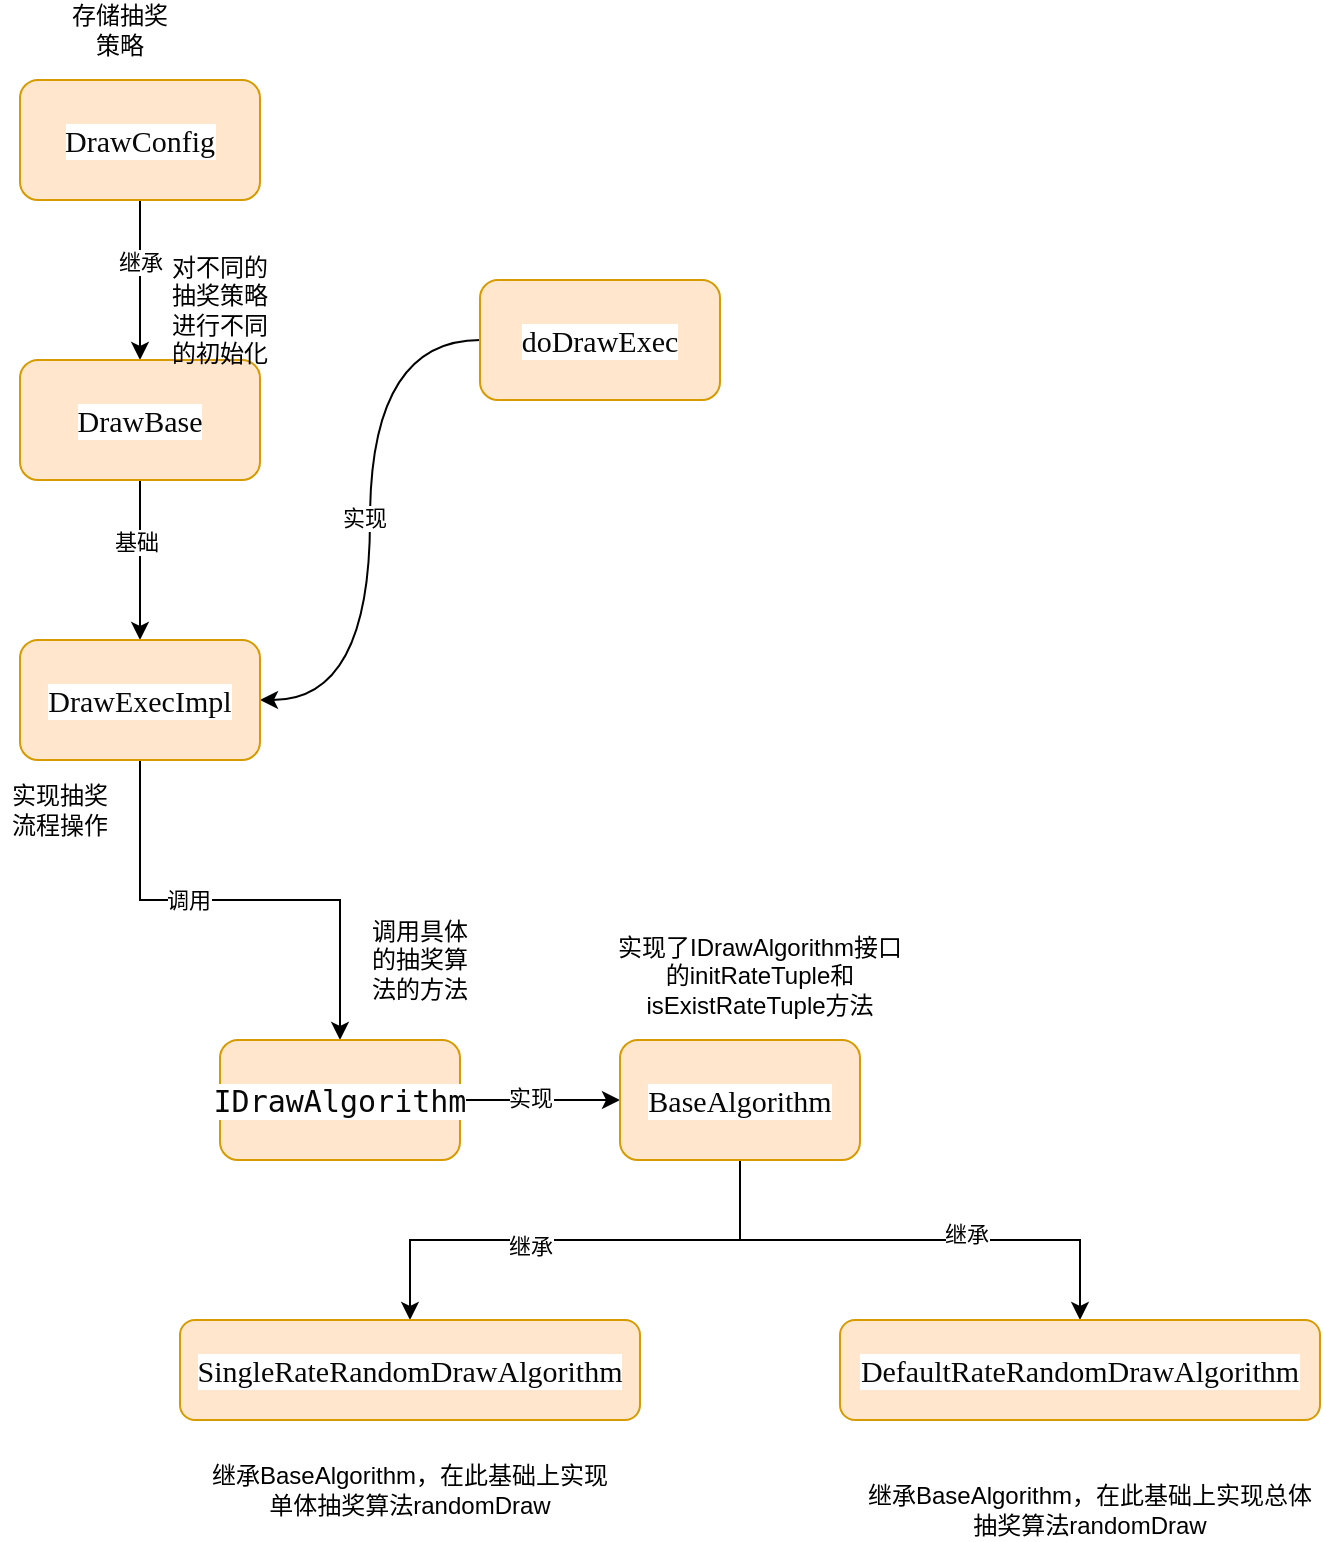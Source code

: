 <mxfile version="22.1.5" type="github">
  <diagram name="第 1 页" id="rF0yNLYobc240X_mrOFl">
    <mxGraphModel dx="1002" dy="543" grid="1" gridSize="10" guides="1" tooltips="1" connect="1" arrows="1" fold="1" page="1" pageScale="1" pageWidth="827" pageHeight="1169" math="0" shadow="0">
      <root>
        <mxCell id="0" />
        <mxCell id="1" parent="0" />
        <mxCell id="3jqOPqJyZbJRAJ_SNRTN-3" value="" style="edgeStyle=orthogonalEdgeStyle;rounded=0;orthogonalLoop=1;jettySize=auto;html=1;entryX=1;entryY=0.5;entryDx=0;entryDy=0;curved=1;" parent="1" source="3jqOPqJyZbJRAJ_SNRTN-1" target="3jqOPqJyZbJRAJ_SNRTN-9" edge="1">
          <mxGeometry relative="1" as="geometry">
            <mxPoint x="300" y="220" as="targetPoint" />
          </mxGeometry>
        </mxCell>
        <mxCell id="3jqOPqJyZbJRAJ_SNRTN-29" value="实现" style="edgeLabel;html=1;align=center;verticalAlign=middle;resizable=0;points=[];" parent="3jqOPqJyZbJRAJ_SNRTN-3" vertex="1" connectable="0">
          <mxGeometry x="-0.008" y="-3" relative="1" as="geometry">
            <mxPoint as="offset" />
          </mxGeometry>
        </mxCell>
        <mxCell id="3jqOPqJyZbJRAJ_SNRTN-1" value="&lt;p style=&quot;background-color: rgb(255, 255, 255); color: rgb(8, 8, 8);&quot;&gt;&lt;font style=&quot;font-size: 15px;&quot; face=&quot;Times New Roman&quot;&gt;doDrawExec&lt;/font&gt;&lt;/p&gt;" style="rounded=1;whiteSpace=wrap;html=1;fillColor=#ffe6cc;strokeColor=#d79b00;" parent="1" vertex="1">
          <mxGeometry x="270" y="260" width="120" height="60" as="geometry" />
        </mxCell>
        <mxCell id="3jqOPqJyZbJRAJ_SNRTN-7" value="" style="edgeStyle=orthogonalEdgeStyle;rounded=0;orthogonalLoop=1;jettySize=auto;html=1;" parent="1" source="3jqOPqJyZbJRAJ_SNRTN-4" target="3jqOPqJyZbJRAJ_SNRTN-6" edge="1">
          <mxGeometry relative="1" as="geometry" />
        </mxCell>
        <mxCell id="3jqOPqJyZbJRAJ_SNRTN-27" value="继承" style="edgeLabel;html=1;align=center;verticalAlign=middle;resizable=0;points=[];" parent="3jqOPqJyZbJRAJ_SNRTN-7" vertex="1" connectable="0">
          <mxGeometry x="-0.224" relative="1" as="geometry">
            <mxPoint as="offset" />
          </mxGeometry>
        </mxCell>
        <mxCell id="3jqOPqJyZbJRAJ_SNRTN-4" value="&lt;div style=&quot;background-color: rgb(255, 255, 255); color: rgb(8, 8, 8);&quot;&gt;&lt;font face=&quot;Times New Roman&quot; style=&quot;font-size: 15px;&quot;&gt;DrawConfig&lt;/font&gt;&lt;/div&gt;" style="whiteSpace=wrap;html=1;fillColor=#ffe6cc;strokeColor=#d79b00;rounded=1;" parent="1" vertex="1">
          <mxGeometry x="40" y="160" width="120" height="60" as="geometry" />
        </mxCell>
        <mxCell id="3jqOPqJyZbJRAJ_SNRTN-5" value="存储抽奖策略" style="text;strokeColor=none;align=center;fillColor=none;html=1;verticalAlign=middle;whiteSpace=wrap;rounded=0;" parent="1" vertex="1">
          <mxGeometry x="60" y="120" width="60" height="30" as="geometry" />
        </mxCell>
        <mxCell id="3jqOPqJyZbJRAJ_SNRTN-10" value="" style="edgeStyle=orthogonalEdgeStyle;rounded=0;orthogonalLoop=1;jettySize=auto;html=1;" parent="1" source="3jqOPqJyZbJRAJ_SNRTN-6" target="3jqOPqJyZbJRAJ_SNRTN-9" edge="1">
          <mxGeometry relative="1" as="geometry" />
        </mxCell>
        <mxCell id="3jqOPqJyZbJRAJ_SNRTN-28" value="基础" style="edgeLabel;html=1;align=center;verticalAlign=middle;resizable=0;points=[];" parent="3jqOPqJyZbJRAJ_SNRTN-10" vertex="1" connectable="0">
          <mxGeometry x="-0.23" y="-2" relative="1" as="geometry">
            <mxPoint as="offset" />
          </mxGeometry>
        </mxCell>
        <mxCell id="3jqOPqJyZbJRAJ_SNRTN-6" value="&lt;div style=&quot;background-color: rgb(255, 255, 255); color: rgb(8, 8, 8);&quot;&gt;&lt;font style=&quot;font-size: 15px;&quot; face=&quot;Times New Roman&quot;&gt;DrawBase&lt;/font&gt;&lt;/div&gt;" style="whiteSpace=wrap;html=1;fillColor=#ffe6cc;strokeColor=#d79b00;rounded=1;" parent="1" vertex="1">
          <mxGeometry x="40" y="300" width="120" height="60" as="geometry" />
        </mxCell>
        <mxCell id="3jqOPqJyZbJRAJ_SNRTN-8" value="对不同的抽奖策略进行不同的初始化" style="text;strokeColor=none;align=center;fillColor=none;html=1;verticalAlign=middle;whiteSpace=wrap;rounded=0;" parent="1" vertex="1">
          <mxGeometry x="110" y="260" width="60" height="30" as="geometry" />
        </mxCell>
        <mxCell id="3jqOPqJyZbJRAJ_SNRTN-14" value="" style="edgeStyle=orthogonalEdgeStyle;rounded=0;orthogonalLoop=1;jettySize=auto;html=1;" parent="1" source="3jqOPqJyZbJRAJ_SNRTN-9" target="3jqOPqJyZbJRAJ_SNRTN-13" edge="1">
          <mxGeometry relative="1" as="geometry" />
        </mxCell>
        <mxCell id="3jqOPqJyZbJRAJ_SNRTN-26" value="调用" style="edgeLabel;html=1;align=center;verticalAlign=middle;resizable=0;points=[];" parent="3jqOPqJyZbJRAJ_SNRTN-14" vertex="1" connectable="0">
          <mxGeometry x="-0.218" relative="1" as="geometry">
            <mxPoint as="offset" />
          </mxGeometry>
        </mxCell>
        <mxCell id="3jqOPqJyZbJRAJ_SNRTN-9" value="&lt;div style=&quot;background-color: rgb(255, 255, 255); color: rgb(8, 8, 8);&quot;&gt;&lt;font style=&quot;font-size: 15px;&quot; face=&quot;Times New Roman&quot;&gt;DrawExecImpl&lt;/font&gt;&lt;/div&gt;" style="whiteSpace=wrap;html=1;fillColor=#ffe6cc;strokeColor=#d79b00;rounded=1;" parent="1" vertex="1">
          <mxGeometry x="40" y="440" width="120" height="60" as="geometry" />
        </mxCell>
        <mxCell id="3jqOPqJyZbJRAJ_SNRTN-11" value="实现抽奖流程操作" style="text;strokeColor=none;align=center;fillColor=none;html=1;verticalAlign=middle;whiteSpace=wrap;rounded=0;" parent="1" vertex="1">
          <mxGeometry x="30" y="510" width="60" height="30" as="geometry" />
        </mxCell>
        <mxCell id="3jqOPqJyZbJRAJ_SNRTN-17" value="" style="edgeStyle=orthogonalEdgeStyle;rounded=0;orthogonalLoop=1;jettySize=auto;html=1;" parent="1" source="3jqOPqJyZbJRAJ_SNRTN-13" target="3jqOPqJyZbJRAJ_SNRTN-16" edge="1">
          <mxGeometry relative="1" as="geometry" />
        </mxCell>
        <mxCell id="3jqOPqJyZbJRAJ_SNRTN-30" value="实现" style="edgeLabel;html=1;align=center;verticalAlign=middle;resizable=0;points=[];" parent="3jqOPqJyZbJRAJ_SNRTN-17" vertex="1" connectable="0">
          <mxGeometry x="-0.13" y="1" relative="1" as="geometry">
            <mxPoint as="offset" />
          </mxGeometry>
        </mxCell>
        <mxCell id="3jqOPqJyZbJRAJ_SNRTN-13" value="&lt;div style=&quot;background-color: rgb(255, 255, 255); color: rgb(8, 8, 8); font-family: &amp;quot;JetBrains Mono&amp;quot;, monospace; font-size: 15px;&quot;&gt;IDrawAlgorithm&lt;/div&gt;" style="whiteSpace=wrap;html=1;fillColor=#ffe6cc;strokeColor=#d79b00;rounded=1;" parent="1" vertex="1">
          <mxGeometry x="140" y="640" width="120" height="60" as="geometry" />
        </mxCell>
        <mxCell id="3jqOPqJyZbJRAJ_SNRTN-15" value="调用具体的抽奖算法的方法" style="text;strokeColor=none;align=center;fillColor=none;html=1;verticalAlign=middle;whiteSpace=wrap;rounded=0;" parent="1" vertex="1">
          <mxGeometry x="210" y="585" width="60" height="30" as="geometry" />
        </mxCell>
        <mxCell id="3jqOPqJyZbJRAJ_SNRTN-20" value="" style="edgeStyle=orthogonalEdgeStyle;rounded=0;orthogonalLoop=1;jettySize=auto;html=1;" parent="1" source="3jqOPqJyZbJRAJ_SNRTN-16" target="3jqOPqJyZbJRAJ_SNRTN-19" edge="1">
          <mxGeometry relative="1" as="geometry" />
        </mxCell>
        <mxCell id="3jqOPqJyZbJRAJ_SNRTN-32" value="继承" style="edgeLabel;html=1;align=center;verticalAlign=middle;resizable=0;points=[];" parent="3jqOPqJyZbJRAJ_SNRTN-20" vertex="1" connectable="0">
          <mxGeometry x="0.185" y="3" relative="1" as="geometry">
            <mxPoint as="offset" />
          </mxGeometry>
        </mxCell>
        <mxCell id="3jqOPqJyZbJRAJ_SNRTN-24" value="" style="edgeStyle=orthogonalEdgeStyle;rounded=0;orthogonalLoop=1;jettySize=auto;html=1;" parent="1" source="3jqOPqJyZbJRAJ_SNRTN-16" target="3jqOPqJyZbJRAJ_SNRTN-23" edge="1">
          <mxGeometry relative="1" as="geometry" />
        </mxCell>
        <mxCell id="3jqOPqJyZbJRAJ_SNRTN-31" value="继承" style="edgeLabel;html=1;align=center;verticalAlign=middle;resizable=0;points=[];" parent="3jqOPqJyZbJRAJ_SNRTN-24" vertex="1" connectable="0">
          <mxGeometry x="0.222" y="3" relative="1" as="geometry">
            <mxPoint as="offset" />
          </mxGeometry>
        </mxCell>
        <mxCell id="3jqOPqJyZbJRAJ_SNRTN-16" value="&lt;div style=&quot;background-color: rgb(255, 255, 255); color: rgb(8, 8, 8);&quot;&gt;&lt;font style=&quot;font-size: 15px;&quot; face=&quot;Times New Roman&quot;&gt;BaseAlgorithm&lt;/font&gt;&lt;/div&gt;" style="whiteSpace=wrap;html=1;fillColor=#ffe6cc;strokeColor=#d79b00;rounded=1;" parent="1" vertex="1">
          <mxGeometry x="340" y="640" width="120" height="60" as="geometry" />
        </mxCell>
        <mxCell id="3jqOPqJyZbJRAJ_SNRTN-18" value="实现了IDrawAlgorithm接口&lt;br&gt;的initRateTuple和isExistRateTuple方法" style="text;strokeColor=none;align=center;fillColor=none;html=1;verticalAlign=middle;whiteSpace=wrap;rounded=0;" parent="1" vertex="1">
          <mxGeometry x="330" y="585" width="160" height="45" as="geometry" />
        </mxCell>
        <mxCell id="3jqOPqJyZbJRAJ_SNRTN-19" value="&lt;div style=&quot;background-color: rgb(255, 255, 255); color: rgb(8, 8, 8);&quot;&gt;&lt;font style=&quot;font-size: 15px;&quot; face=&quot;Times New Roman&quot;&gt;SingleRateRandomDrawAlgorithm&lt;/font&gt;&lt;/div&gt;" style="whiteSpace=wrap;html=1;fillColor=#ffe6cc;strokeColor=#d79b00;rounded=1;" parent="1" vertex="1">
          <mxGeometry x="120" y="780" width="230" height="50" as="geometry" />
        </mxCell>
        <mxCell id="3jqOPqJyZbJRAJ_SNRTN-21" value="继承BaseAlgorithm，在此基础上实现单体抽奖算法randomDraw" style="text;strokeColor=none;align=center;fillColor=none;html=1;verticalAlign=middle;whiteSpace=wrap;rounded=0;" parent="1" vertex="1">
          <mxGeometry x="130" y="850" width="210" height="30" as="geometry" />
        </mxCell>
        <mxCell id="3jqOPqJyZbJRAJ_SNRTN-23" value="&lt;div style=&quot;background-color: rgb(255, 255, 255); color: rgb(8, 8, 8);&quot;&gt;&lt;font face=&quot;Times New Roman&quot; style=&quot;font-size: 15px;&quot;&gt;DefaultRateRandomDrawAlgorithm&lt;/font&gt;&lt;/div&gt;" style="whiteSpace=wrap;html=1;fillColor=#ffe6cc;strokeColor=#d79b00;rounded=1;" parent="1" vertex="1">
          <mxGeometry x="450" y="780" width="240" height="50" as="geometry" />
        </mxCell>
        <mxCell id="3jqOPqJyZbJRAJ_SNRTN-25" value="继承BaseAlgorithm，在此基础上实现总体&lt;span style=&quot;background-color: initial;&quot;&gt;抽奖算法randomDraw&lt;/span&gt;" style="text;strokeColor=none;align=center;fillColor=none;html=1;verticalAlign=middle;whiteSpace=wrap;rounded=0;" parent="1" vertex="1">
          <mxGeometry x="460" y="860" width="230" height="30" as="geometry" />
        </mxCell>
      </root>
    </mxGraphModel>
  </diagram>
</mxfile>
